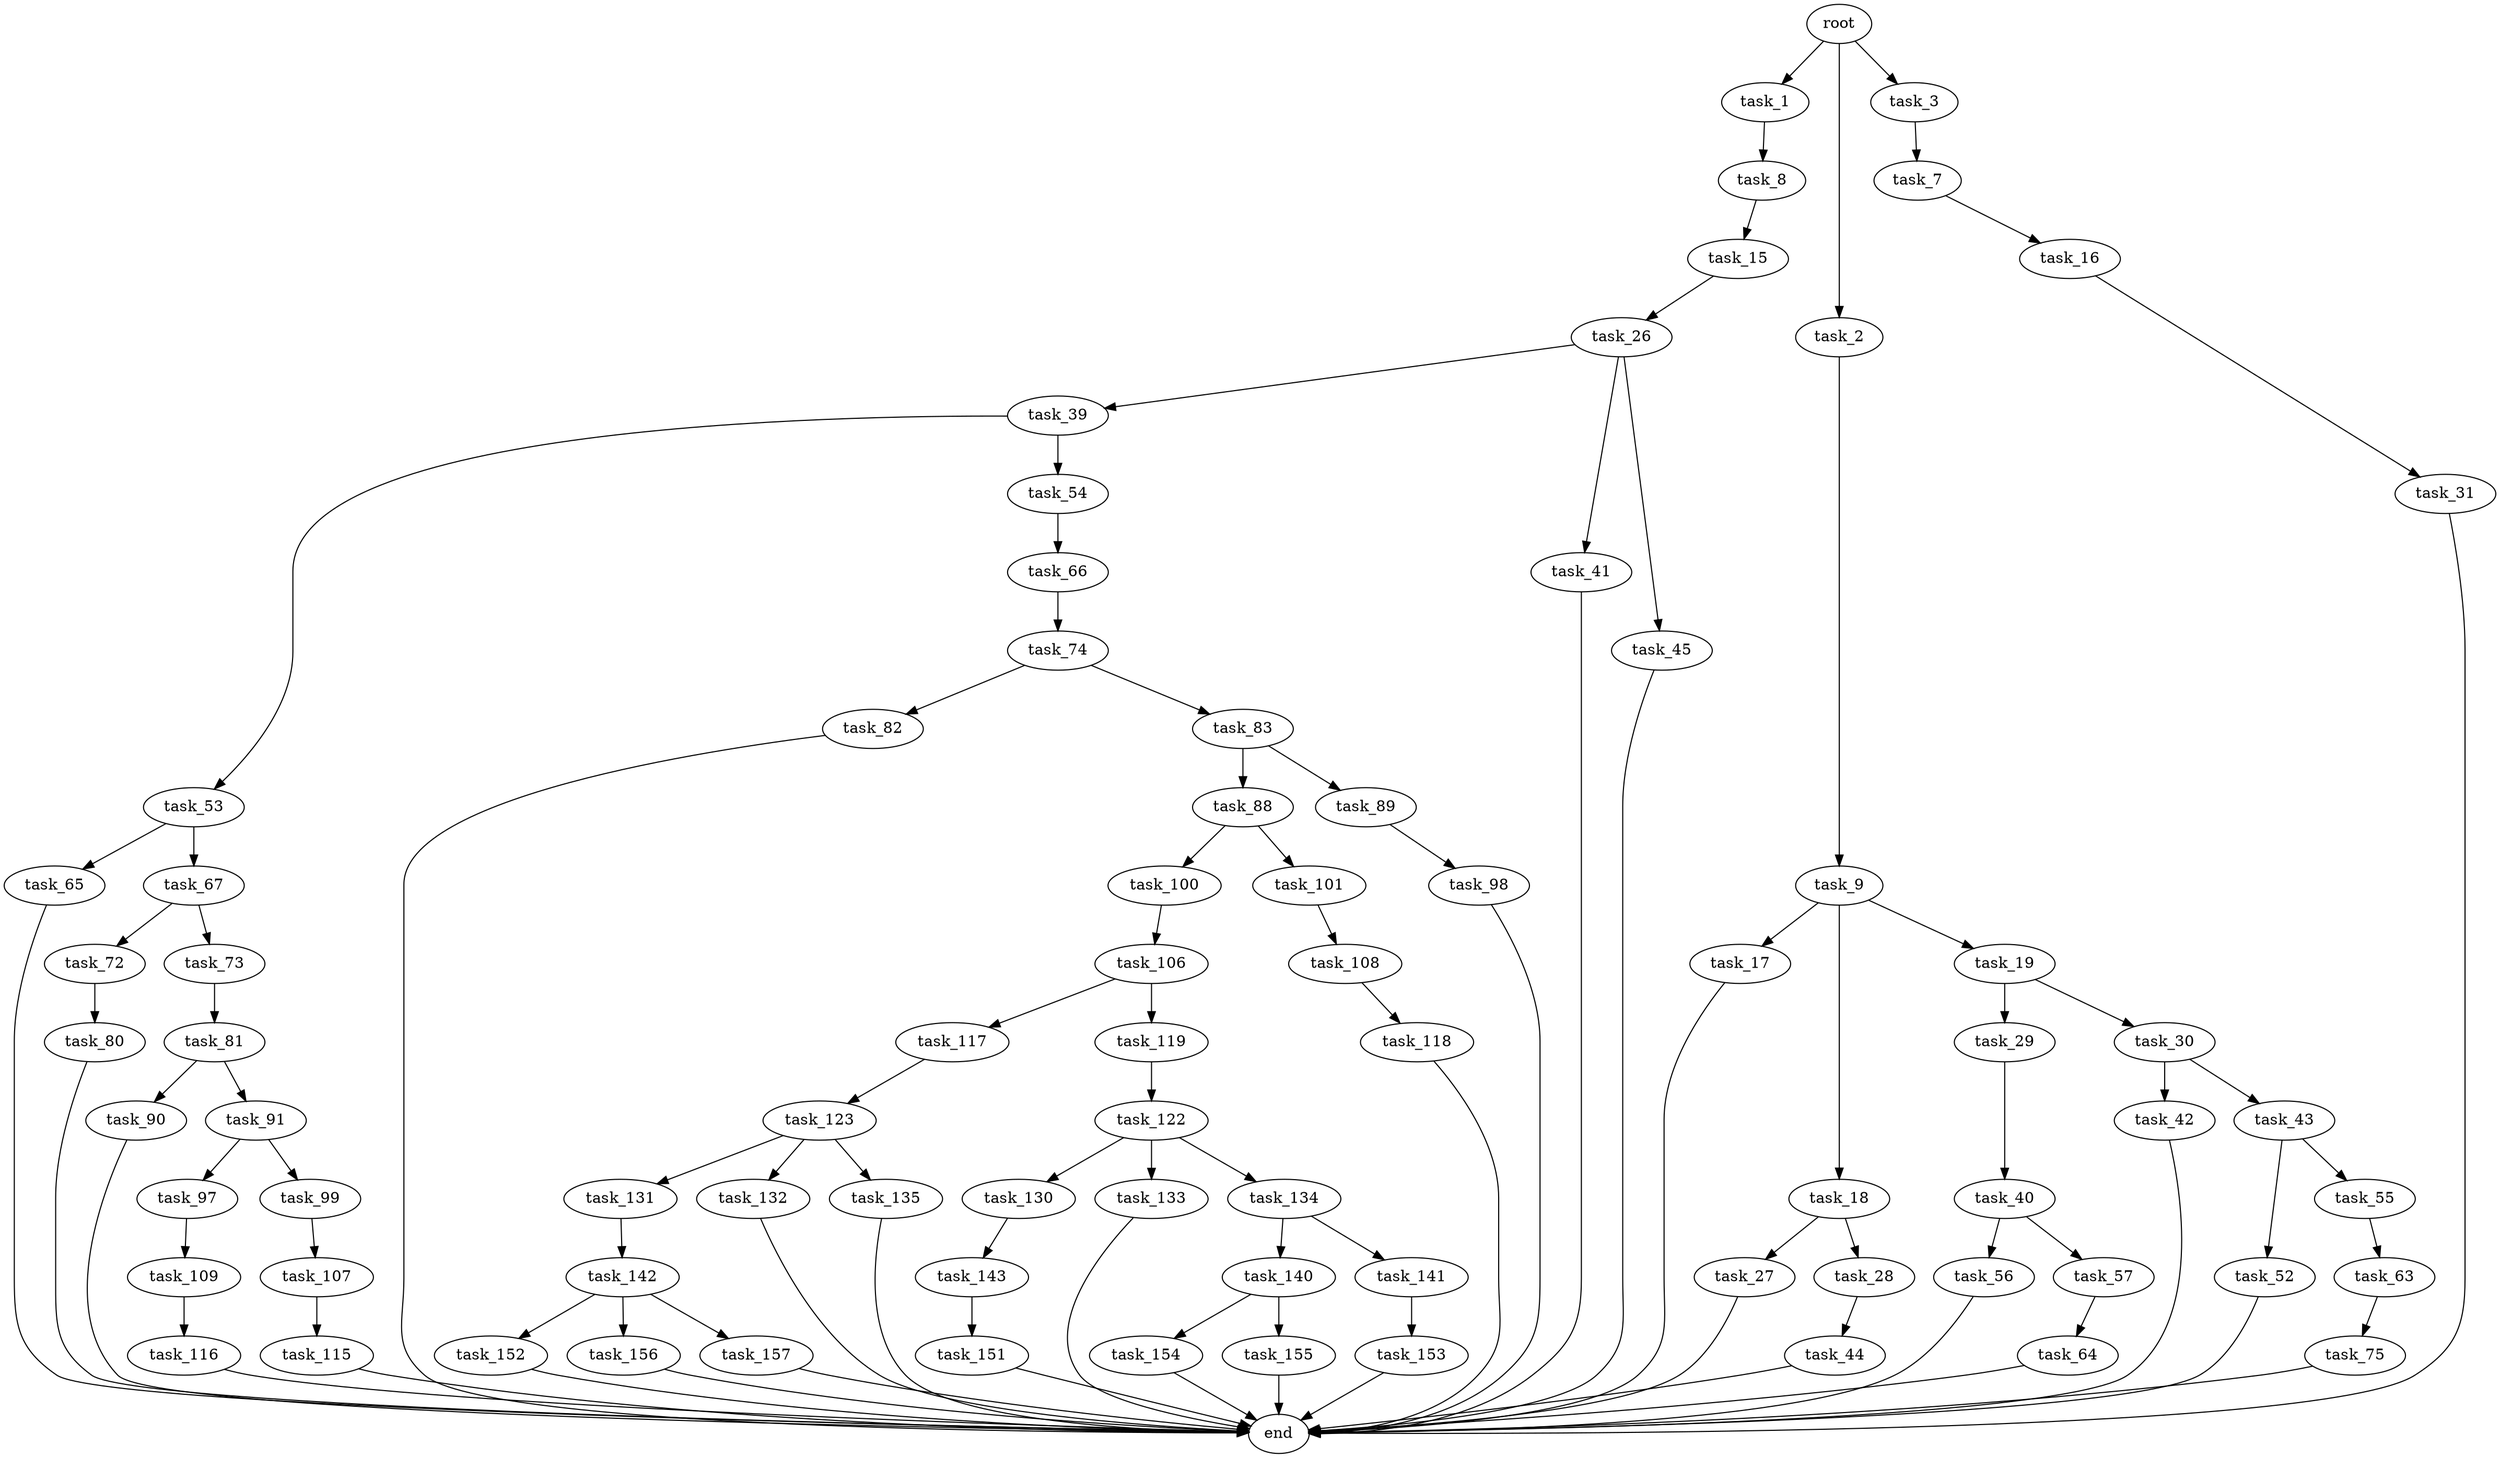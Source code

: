 digraph G {
  root [size="0.000000"];
  task_1 [size="999629305.000000"];
  task_2 [size="549755813888.000000"];
  task_3 [size="10520991114.000000"];
  task_8 [size="931745307856.000000"];
  task_9 [size="889927983305.000000"];
  task_7 [size="5728668761.000000"];
  task_16 [size="17821087060.000000"];
  task_15 [size="782757789696.000000"];
  task_17 [size="8589934592.000000"];
  task_18 [size="28991029248.000000"];
  task_19 [size="383861592030.000000"];
  task_26 [size="37421638897.000000"];
  task_31 [size="1120751685994.000000"];
  end [size="0.000000"];
  task_27 [size="28270626928.000000"];
  task_28 [size="10099185520.000000"];
  task_29 [size="8589934592.000000"];
  task_30 [size="16179839176.000000"];
  task_39 [size="152459900148.000000"];
  task_41 [size="102154872587.000000"];
  task_45 [size="10778476402.000000"];
  task_44 [size="549755813888.000000"];
  task_40 [size="28991029248.000000"];
  task_42 [size="650075995793.000000"];
  task_43 [size="8589934592.000000"];
  task_53 [size="254896310228.000000"];
  task_54 [size="68719476736.000000"];
  task_56 [size="68719476736.000000"];
  task_57 [size="5532278646.000000"];
  task_52 [size="431335672392.000000"];
  task_55 [size="10196782189.000000"];
  task_65 [size="499807703408.000000"];
  task_67 [size="28991029248.000000"];
  task_66 [size="231928233984.000000"];
  task_63 [size="172676438532.000000"];
  task_64 [size="68719476736.000000"];
  task_75 [size="1073741824000.000000"];
  task_74 [size="33808687560.000000"];
  task_72 [size="7664035390.000000"];
  task_73 [size="33870506884.000000"];
  task_80 [size="284322829041.000000"];
  task_81 [size="231928233984.000000"];
  task_82 [size="782757789696.000000"];
  task_83 [size="329578867807.000000"];
  task_90 [size="68719476736.000000"];
  task_91 [size="15791722744.000000"];
  task_88 [size="62023494732.000000"];
  task_89 [size="1073741824000.000000"];
  task_100 [size="12454811189.000000"];
  task_101 [size="4197937364.000000"];
  task_98 [size="231928233984.000000"];
  task_97 [size="134217728000.000000"];
  task_99 [size="7659750280.000000"];
  task_109 [size="799762756988.000000"];
  task_107 [size="68719476736.000000"];
  task_106 [size="50496722161.000000"];
  task_108 [size="20919169891.000000"];
  task_117 [size="28478806342.000000"];
  task_119 [size="26511678860.000000"];
  task_115 [size="37719096607.000000"];
  task_118 [size="231928233984.000000"];
  task_116 [size="231928233984.000000"];
  task_123 [size="13606283607.000000"];
  task_122 [size="403964411483.000000"];
  task_130 [size="368293445632.000000"];
  task_133 [size="3305193576.000000"];
  task_134 [size="368293445632.000000"];
  task_131 [size="1109030337589.000000"];
  task_132 [size="1073741824000.000000"];
  task_135 [size="10325899343.000000"];
  task_143 [size="248081000646.000000"];
  task_142 [size="35670514502.000000"];
  task_140 [size="3786271007.000000"];
  task_141 [size="15811681400.000000"];
  task_154 [size="765393314244.000000"];
  task_155 [size="364250963972.000000"];
  task_153 [size="234703259116.000000"];
  task_152 [size="9029006637.000000"];
  task_156 [size="1113371316.000000"];
  task_157 [size="1027010772024.000000"];
  task_151 [size="1825083129.000000"];

  root -> task_1 [size="1.000000"];
  root -> task_2 [size="1.000000"];
  root -> task_3 [size="1.000000"];
  task_1 -> task_8 [size="75497472.000000"];
  task_2 -> task_9 [size="536870912.000000"];
  task_3 -> task_7 [size="536870912.000000"];
  task_8 -> task_15 [size="838860800.000000"];
  task_9 -> task_17 [size="838860800.000000"];
  task_9 -> task_18 [size="838860800.000000"];
  task_9 -> task_19 [size="838860800.000000"];
  task_7 -> task_16 [size="411041792.000000"];
  task_16 -> task_31 [size="411041792.000000"];
  task_15 -> task_26 [size="679477248.000000"];
  task_17 -> end [size="1.000000"];
  task_18 -> task_27 [size="75497472.000000"];
  task_18 -> task_28 [size="75497472.000000"];
  task_19 -> task_29 [size="411041792.000000"];
  task_19 -> task_30 [size="411041792.000000"];
  task_26 -> task_39 [size="679477248.000000"];
  task_26 -> task_41 [size="679477248.000000"];
  task_26 -> task_45 [size="679477248.000000"];
  task_31 -> end [size="1.000000"];
  task_27 -> end [size="1.000000"];
  task_28 -> task_44 [size="209715200.000000"];
  task_29 -> task_40 [size="33554432.000000"];
  task_30 -> task_42 [size="536870912.000000"];
  task_30 -> task_43 [size="536870912.000000"];
  task_39 -> task_53 [size="134217728.000000"];
  task_39 -> task_54 [size="134217728.000000"];
  task_41 -> end [size="1.000000"];
  task_45 -> end [size="1.000000"];
  task_44 -> end [size="1.000000"];
  task_40 -> task_56 [size="75497472.000000"];
  task_40 -> task_57 [size="75497472.000000"];
  task_42 -> end [size="1.000000"];
  task_43 -> task_52 [size="33554432.000000"];
  task_43 -> task_55 [size="33554432.000000"];
  task_53 -> task_65 [size="301989888.000000"];
  task_53 -> task_67 [size="301989888.000000"];
  task_54 -> task_66 [size="134217728.000000"];
  task_56 -> end [size="1.000000"];
  task_57 -> task_64 [size="679477248.000000"];
  task_52 -> end [size="1.000000"];
  task_55 -> task_63 [size="301989888.000000"];
  task_65 -> end [size="1.000000"];
  task_67 -> task_72 [size="75497472.000000"];
  task_67 -> task_73 [size="75497472.000000"];
  task_66 -> task_74 [size="301989888.000000"];
  task_63 -> task_75 [size="134217728.000000"];
  task_64 -> end [size="1.000000"];
  task_75 -> end [size="1.000000"];
  task_74 -> task_82 [size="536870912.000000"];
  task_74 -> task_83 [size="536870912.000000"];
  task_72 -> task_80 [size="536870912.000000"];
  task_73 -> task_81 [size="536870912.000000"];
  task_80 -> end [size="1.000000"];
  task_81 -> task_90 [size="301989888.000000"];
  task_81 -> task_91 [size="301989888.000000"];
  task_82 -> end [size="1.000000"];
  task_83 -> task_88 [size="209715200.000000"];
  task_83 -> task_89 [size="209715200.000000"];
  task_90 -> end [size="1.000000"];
  task_91 -> task_97 [size="301989888.000000"];
  task_91 -> task_99 [size="301989888.000000"];
  task_88 -> task_100 [size="134217728.000000"];
  task_88 -> task_101 [size="134217728.000000"];
  task_89 -> task_98 [size="838860800.000000"];
  task_100 -> task_106 [size="411041792.000000"];
  task_101 -> task_108 [size="209715200.000000"];
  task_98 -> end [size="1.000000"];
  task_97 -> task_109 [size="209715200.000000"];
  task_99 -> task_107 [size="301989888.000000"];
  task_109 -> task_116 [size="536870912.000000"];
  task_107 -> task_115 [size="134217728.000000"];
  task_106 -> task_117 [size="75497472.000000"];
  task_106 -> task_119 [size="75497472.000000"];
  task_108 -> task_118 [size="838860800.000000"];
  task_117 -> task_123 [size="33554432.000000"];
  task_119 -> task_122 [size="679477248.000000"];
  task_115 -> end [size="1.000000"];
  task_118 -> end [size="1.000000"];
  task_116 -> end [size="1.000000"];
  task_123 -> task_131 [size="301989888.000000"];
  task_123 -> task_132 [size="301989888.000000"];
  task_123 -> task_135 [size="301989888.000000"];
  task_122 -> task_130 [size="411041792.000000"];
  task_122 -> task_133 [size="411041792.000000"];
  task_122 -> task_134 [size="411041792.000000"];
  task_130 -> task_143 [size="411041792.000000"];
  task_133 -> end [size="1.000000"];
  task_134 -> task_140 [size="411041792.000000"];
  task_134 -> task_141 [size="411041792.000000"];
  task_131 -> task_142 [size="838860800.000000"];
  task_132 -> end [size="1.000000"];
  task_135 -> end [size="1.000000"];
  task_143 -> task_151 [size="679477248.000000"];
  task_142 -> task_152 [size="679477248.000000"];
  task_142 -> task_156 [size="679477248.000000"];
  task_142 -> task_157 [size="679477248.000000"];
  task_140 -> task_154 [size="75497472.000000"];
  task_140 -> task_155 [size="75497472.000000"];
  task_141 -> task_153 [size="536870912.000000"];
  task_154 -> end [size="1.000000"];
  task_155 -> end [size="1.000000"];
  task_153 -> end [size="1.000000"];
  task_152 -> end [size="1.000000"];
  task_156 -> end [size="1.000000"];
  task_157 -> end [size="1.000000"];
  task_151 -> end [size="1.000000"];
}
